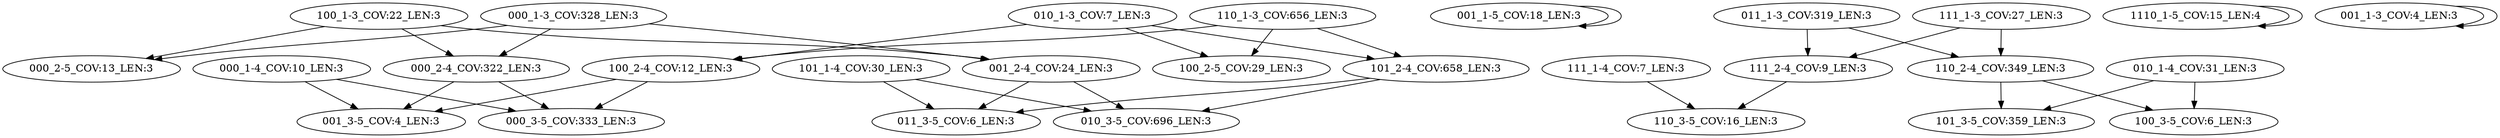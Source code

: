 digraph G {
    "000_2-4_COV:322_LEN:3" -> "000_3-5_COV:333_LEN:3";
    "000_2-4_COV:322_LEN:3" -> "001_3-5_COV:4_LEN:3";
    "001_1-5_COV:18_LEN:3" -> "001_1-5_COV:18_LEN:3";
    "111_1-4_COV:7_LEN:3" -> "110_3-5_COV:16_LEN:3";
    "110_1-3_COV:656_LEN:3" -> "100_2-4_COV:12_LEN:3";
    "110_1-3_COV:656_LEN:3" -> "101_2-4_COV:658_LEN:3";
    "110_1-3_COV:656_LEN:3" -> "100_2-5_COV:29_LEN:3";
    "110_2-4_COV:349_LEN:3" -> "100_3-5_COV:6_LEN:3";
    "110_2-4_COV:349_LEN:3" -> "101_3-5_COV:359_LEN:3";
    "000_1-3_COV:328_LEN:3" -> "000_2-4_COV:322_LEN:3";
    "000_1-3_COV:328_LEN:3" -> "001_2-4_COV:24_LEN:3";
    "000_1-3_COV:328_LEN:3" -> "000_2-5_COV:13_LEN:3";
    "101_1-4_COV:30_LEN:3" -> "010_3-5_COV:696_LEN:3";
    "101_1-4_COV:30_LEN:3" -> "011_3-5_COV:6_LEN:3";
    "001_2-4_COV:24_LEN:3" -> "010_3-5_COV:696_LEN:3";
    "001_2-4_COV:24_LEN:3" -> "011_3-5_COV:6_LEN:3";
    "100_2-4_COV:12_LEN:3" -> "000_3-5_COV:333_LEN:3";
    "100_2-4_COV:12_LEN:3" -> "001_3-5_COV:4_LEN:3";
    "000_1-4_COV:10_LEN:3" -> "000_3-5_COV:333_LEN:3";
    "000_1-4_COV:10_LEN:3" -> "001_3-5_COV:4_LEN:3";
    "011_1-3_COV:319_LEN:3" -> "110_2-4_COV:349_LEN:3";
    "011_1-3_COV:319_LEN:3" -> "111_2-4_COV:9_LEN:3";
    "1110_1-5_COV:15_LEN:4" -> "1110_1-5_COV:15_LEN:4";
    "010_1-4_COV:31_LEN:3" -> "100_3-5_COV:6_LEN:3";
    "010_1-4_COV:31_LEN:3" -> "101_3-5_COV:359_LEN:3";
    "001_1-3_COV:4_LEN:3" -> "001_1-3_COV:4_LEN:3";
    "101_2-4_COV:658_LEN:3" -> "010_3-5_COV:696_LEN:3";
    "101_2-4_COV:658_LEN:3" -> "011_3-5_COV:6_LEN:3";
    "111_1-3_COV:27_LEN:3" -> "110_2-4_COV:349_LEN:3";
    "111_1-3_COV:27_LEN:3" -> "111_2-4_COV:9_LEN:3";
    "100_1-3_COV:22_LEN:3" -> "000_2-4_COV:322_LEN:3";
    "100_1-3_COV:22_LEN:3" -> "001_2-4_COV:24_LEN:3";
    "100_1-3_COV:22_LEN:3" -> "000_2-5_COV:13_LEN:3";
    "010_1-3_COV:7_LEN:3" -> "100_2-4_COV:12_LEN:3";
    "010_1-3_COV:7_LEN:3" -> "101_2-4_COV:658_LEN:3";
    "010_1-3_COV:7_LEN:3" -> "100_2-5_COV:29_LEN:3";
    "111_2-4_COV:9_LEN:3" -> "110_3-5_COV:16_LEN:3";
}
